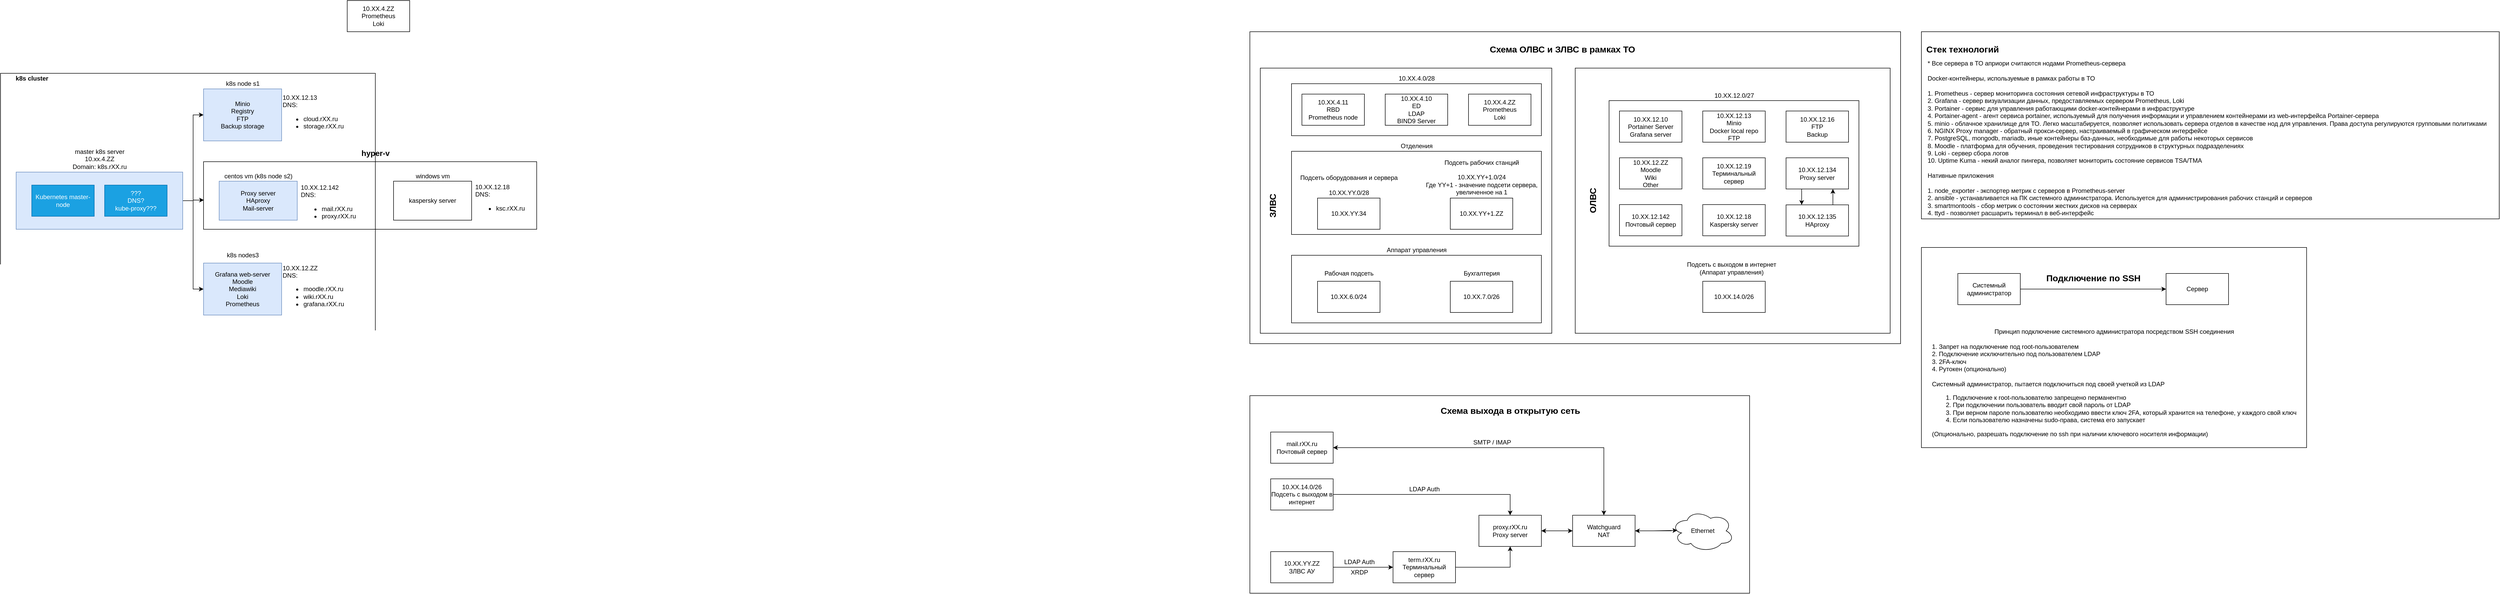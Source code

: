 <mxfile version="17.1.2" type="github"><diagram id="hnO_B0zx-DsHlRZp0Ka_" name="Page-1"><mxGraphModel dx="3718" dy="1823" grid="1" gridSize="10" guides="1" tooltips="1" connect="1" arrows="1" fold="1" page="1" pageScale="1" pageWidth="827" pageHeight="1169" math="0" shadow="0"><root><mxCell id="0"/><mxCell id="1" parent="0"/><mxCell id="t8HdPnM8Tn9yEyinlltw-42" value="" style="whiteSpace=wrap;html=1;" vertex="1" parent="1"><mxGeometry x="-2050" y="190" width="640" height="130" as="geometry"/></mxCell><mxCell id="t8HdPnM8Tn9yEyinlltw-24" value="" style="whiteSpace=wrap;html=1;" vertex="1" parent="1"><mxGeometry x="-2440" y="20" width="720" height="500" as="geometry"/></mxCell><mxCell id="t8HdPnM8Tn9yEyinlltw-35" style="edgeStyle=orthogonalEdgeStyle;rounded=0;orthogonalLoop=1;jettySize=auto;html=1;exitX=1;exitY=0.5;exitDx=0;exitDy=0;entryX=0;entryY=0.5;entryDx=0;entryDy=0;" edge="1" parent="1" source="t8HdPnM8Tn9yEyinlltw-33" target="t8HdPnM8Tn9yEyinlltw-17"><mxGeometry relative="1" as="geometry"/></mxCell><mxCell id="t8HdPnM8Tn9yEyinlltw-36" style="edgeStyle=orthogonalEdgeStyle;rounded=0;orthogonalLoop=1;jettySize=auto;html=1;exitX=1;exitY=0.5;exitDx=0;exitDy=0;entryX=0;entryY=0.5;entryDx=0;entryDy=0;" edge="1" parent="1" source="t8HdPnM8Tn9yEyinlltw-33" target="t8HdPnM8Tn9yEyinlltw-20"><mxGeometry relative="1" as="geometry"/></mxCell><mxCell id="t8HdPnM8Tn9yEyinlltw-53" style="edgeStyle=orthogonalEdgeStyle;rounded=0;orthogonalLoop=1;jettySize=auto;html=1;exitX=1;exitY=0.5;exitDx=0;exitDy=0;entryX=0.002;entryY=0.568;entryDx=0;entryDy=0;entryPerimeter=0;" edge="1" parent="1" source="t8HdPnM8Tn9yEyinlltw-33" target="t8HdPnM8Tn9yEyinlltw-51"><mxGeometry relative="1" as="geometry"/></mxCell><mxCell id="t8HdPnM8Tn9yEyinlltw-33" value="" style="whiteSpace=wrap;html=1;fillColor=#dae8fc;strokeColor=#6c8ebf;" vertex="1" parent="1"><mxGeometry x="-2410" y="210" width="320" height="110" as="geometry"/></mxCell><mxCell id="BzZdW1I2RnGnPLFo2h76-90" value="" style="whiteSpace=wrap;html=1;fontSize=12;" parent="1" vertex="1"><mxGeometry x="1250" y="355" width="740" height="385" as="geometry"/></mxCell><mxCell id="BzZdW1I2RnGnPLFo2h76-81" value="" style="whiteSpace=wrap;html=1;fontSize=12;" parent="1" vertex="1"><mxGeometry x="1250" y="-60" width="1110" height="360" as="geometry"/></mxCell><mxCell id="BzZdW1I2RnGnPLFo2h76-76" value="" style="rounded=0;whiteSpace=wrap;html=1;fontSize=12;" parent="1" vertex="1"><mxGeometry x="-40" y="640" width="960" height="380" as="geometry"/></mxCell><mxCell id="BzZdW1I2RnGnPLFo2h76-42" value="" style="whiteSpace=wrap;html=1;fontSize=17;" parent="1" vertex="1"><mxGeometry x="-40" y="-60" width="1250" height="600" as="geometry"/></mxCell><mxCell id="BzZdW1I2RnGnPLFo2h76-40" value="" style="whiteSpace=wrap;html=1;fontSize=17;" parent="1" vertex="1"><mxGeometry x="585" y="10" width="605" height="510" as="geometry"/></mxCell><mxCell id="BzZdW1I2RnGnPLFo2h76-25" value="" style="whiteSpace=wrap;html=1;" parent="1" vertex="1"><mxGeometry x="-20" y="10" width="560" height="510" as="geometry"/></mxCell><mxCell id="BzZdW1I2RnGnPLFo2h76-21" value="" style="whiteSpace=wrap;html=1;" parent="1" vertex="1"><mxGeometry x="40" y="170" width="480" height="160" as="geometry"/></mxCell><mxCell id="BzZdW1I2RnGnPLFo2h76-16" value="" style="whiteSpace=wrap;html=1;" parent="1" vertex="1"><mxGeometry x="650" y="72.5" width="480" height="280" as="geometry"/></mxCell><mxCell id="BzZdW1I2RnGnPLFo2h76-3" value="" style="whiteSpace=wrap;html=1;" parent="1" vertex="1"><mxGeometry x="40" y="40" width="480" height="100" as="geometry"/></mxCell><mxCell id="BzZdW1I2RnGnPLFo2h76-4" value="&lt;div&gt;10.XX.4.11&lt;/div&gt;&lt;div&gt;RBD&lt;br&gt;Prometheus node&lt;br&gt;&lt;/div&gt;" style="whiteSpace=wrap;html=1;" parent="1" vertex="1"><mxGeometry x="60" y="60" width="120" height="60" as="geometry"/></mxCell><mxCell id="BzZdW1I2RnGnPLFo2h76-5" value="&lt;div&gt;10.XX.4.10&lt;/div&gt;&lt;div&gt;ED&lt;br&gt;LDAP&lt;br&gt;&lt;/div&gt;BIND9 Server" style="whiteSpace=wrap;html=1;" parent="1" vertex="1"><mxGeometry x="220" y="60" width="120" height="60" as="geometry"/></mxCell><mxCell id="BzZdW1I2RnGnPLFo2h76-6" value="&lt;div&gt;10.XX.4.ZZ&lt;/div&gt;&lt;div&gt;Prometheus&lt;br&gt;&lt;/div&gt;Loki" style="whiteSpace=wrap;html=1;" parent="1" vertex="1"><mxGeometry x="380" y="60" width="120" height="60" as="geometry"/></mxCell><mxCell id="BzZdW1I2RnGnPLFo2h76-8" value="10.XX.12.13&lt;br&gt;Minio&lt;br&gt;Docker local repo&lt;br&gt;FTP" style="whiteSpace=wrap;html=1;" parent="1" vertex="1"><mxGeometry x="830" y="92.5" width="120" height="60" as="geometry"/></mxCell><mxCell id="BzZdW1I2RnGnPLFo2h76-9" value="10.XX.12.10&lt;br&gt;Portainer Server&lt;br&gt;Grafana server" style="whiteSpace=wrap;html=1;" parent="1" vertex="1"><mxGeometry x="670" y="92.5" width="120" height="60" as="geometry"/></mxCell><mxCell id="BzZdW1I2RnGnPLFo2h76-10" value="10.XX.12.19&lt;br&gt;Терминальный сервер" style="whiteSpace=wrap;html=1;" parent="1" vertex="1"><mxGeometry x="830" y="182.5" width="120" height="60" as="geometry"/></mxCell><mxCell id="BzZdW1I2RnGnPLFo2h76-92" style="edgeStyle=orthogonalEdgeStyle;rounded=0;orthogonalLoop=1;jettySize=auto;html=1;exitX=0.25;exitY=1;exitDx=0;exitDy=0;entryX=0.25;entryY=0;entryDx=0;entryDy=0;fontSize=12;" parent="1" source="BzZdW1I2RnGnPLFo2h76-11" target="BzZdW1I2RnGnPLFo2h76-91" edge="1"><mxGeometry relative="1" as="geometry"/></mxCell><mxCell id="BzZdW1I2RnGnPLFo2h76-11" value="10.XX.12.134&lt;br&gt;Proxy server" style="whiteSpace=wrap;html=1;" parent="1" vertex="1"><mxGeometry x="990" y="182.5" width="120" height="60" as="geometry"/></mxCell><mxCell id="BzZdW1I2RnGnPLFo2h76-12" value="10.XX.12.18&lt;br&gt;Kaspersky server" style="whiteSpace=wrap;html=1;" parent="1" vertex="1"><mxGeometry x="830" y="272.5" width="120" height="60" as="geometry"/></mxCell><mxCell id="BzZdW1I2RnGnPLFo2h76-13" value="10.XX.12.16&lt;br&gt;FTP&lt;br&gt;Backup" style="whiteSpace=wrap;html=1;" parent="1" vertex="1"><mxGeometry x="990" y="92.5" width="120" height="60" as="geometry"/></mxCell><mxCell id="BzZdW1I2RnGnPLFo2h76-14" value="10.XX.12.ZZ&lt;br&gt;Moodle&lt;br&gt;Wiki&lt;br&gt;Other" style="whiteSpace=wrap;html=1;" parent="1" vertex="1"><mxGeometry x="670" y="182.5" width="120" height="60" as="geometry"/></mxCell><mxCell id="BzZdW1I2RnGnPLFo2h76-15" value="10.XX.4.0/28" style="text;html=1;align=center;verticalAlign=middle;resizable=0;points=[];autosize=1;strokeColor=none;fillColor=none;" parent="1" vertex="1"><mxGeometry x="240" y="20" width="80" height="20" as="geometry"/></mxCell><mxCell id="BzZdW1I2RnGnPLFo2h76-17" value="10.XX.12.0/27" style="text;html=1;align=center;verticalAlign=middle;resizable=0;points=[];autosize=1;strokeColor=none;fillColor=none;" parent="1" vertex="1"><mxGeometry x="845" y="52.5" width="90" height="20" as="geometry"/></mxCell><mxCell id="BzZdW1I2RnGnPLFo2h76-19" value="10.XX.YY.34" style="whiteSpace=wrap;html=1;" parent="1" vertex="1"><mxGeometry x="90" y="260" width="120" height="60" as="geometry"/></mxCell><mxCell id="BzZdW1I2RnGnPLFo2h76-20" value="10.XX.YY+1.ZZ" style="whiteSpace=wrap;html=1;" parent="1" vertex="1"><mxGeometry x="345" y="260" width="120" height="60" as="geometry"/></mxCell><mxCell id="BzZdW1I2RnGnPLFo2h76-22" value="Подсеть оборудования и сервера&lt;br&gt;&lt;br&gt;10.XX.YY.0/28" style="text;html=1;align=center;verticalAlign=middle;resizable=0;points=[];autosize=1;strokeColor=none;fillColor=none;" parent="1" vertex="1"><mxGeometry x="50" y="210" width="200" height="50" as="geometry"/></mxCell><mxCell id="BzZdW1I2RnGnPLFo2h76-23" value="Подсеть рабочих станций&lt;br&gt;&lt;br&gt;10.XX.YY+1.0/24&lt;br&gt;Где YY+1 - значение подсети сервера, &lt;br&gt;увеличенное на 1" style="text;html=1;align=center;verticalAlign=middle;resizable=0;points=[];autosize=1;strokeColor=none;fillColor=none;" parent="1" vertex="1"><mxGeometry x="290" y="180" width="230" height="80" as="geometry"/></mxCell><mxCell id="BzZdW1I2RnGnPLFo2h76-26" value="ЗЛВС" style="text;html=1;align=center;verticalAlign=middle;resizable=0;points=[];autosize=1;strokeColor=none;fillColor=none;rotation=-90;fontSize=17;fontStyle=1" parent="1" vertex="1"><mxGeometry x="-25" y="260" width="60" height="30" as="geometry"/></mxCell><mxCell id="BzZdW1I2RnGnPLFo2h76-28" value="&lt;div&gt;Отделения&lt;/div&gt;" style="text;html=1;align=center;verticalAlign=middle;resizable=0;points=[];autosize=1;strokeColor=none;fillColor=none;" parent="1" vertex="1"><mxGeometry x="240" y="150" width="80" height="20" as="geometry"/></mxCell><mxCell id="BzZdW1I2RnGnPLFo2h76-29" value="" style="whiteSpace=wrap;html=1;" parent="1" vertex="1"><mxGeometry x="40" y="370" width="480" height="130" as="geometry"/></mxCell><mxCell id="BzZdW1I2RnGnPLFo2h76-30" value="10.XX.6.0/24" style="whiteSpace=wrap;html=1;" parent="1" vertex="1"><mxGeometry x="90" y="420" width="120" height="60" as="geometry"/></mxCell><mxCell id="BzZdW1I2RnGnPLFo2h76-31" value="10.XX.7.0/26" style="whiteSpace=wrap;html=1;" parent="1" vertex="1"><mxGeometry x="345" y="420" width="120" height="60" as="geometry"/></mxCell><mxCell id="BzZdW1I2RnGnPLFo2h76-33" value="10.XX.12.142&lt;br&gt;Почтовый сервер" style="whiteSpace=wrap;html=1;" parent="1" vertex="1"><mxGeometry x="670" y="272.5" width="120" height="60" as="geometry"/></mxCell><mxCell id="BzZdW1I2RnGnPLFo2h76-34" value="10.XX.14.0/26" style="whiteSpace=wrap;html=1;" parent="1" vertex="1"><mxGeometry x="830" y="420" width="120" height="60" as="geometry"/></mxCell><mxCell id="BzZdW1I2RnGnPLFo2h76-35" value="Рабочая подсеть" style="text;html=1;align=center;verticalAlign=middle;resizable=0;points=[];autosize=1;strokeColor=none;fillColor=none;" parent="1" vertex="1"><mxGeometry x="95" y="395" width="110" height="20" as="geometry"/></mxCell><mxCell id="BzZdW1I2RnGnPLFo2h76-36" value="Бухгалтерия" style="text;html=1;align=center;verticalAlign=middle;resizable=0;points=[];autosize=1;strokeColor=none;fillColor=none;" parent="1" vertex="1"><mxGeometry x="365" y="395" width="80" height="20" as="geometry"/></mxCell><mxCell id="BzZdW1I2RnGnPLFo2h76-37" value="Подсеть с выходом в интернет &lt;br&gt;(Аппарат управления)" style="text;html=1;align=center;verticalAlign=middle;resizable=0;points=[];autosize=1;strokeColor=none;fillColor=none;" parent="1" vertex="1"><mxGeometry x="790" y="380" width="190" height="30" as="geometry"/></mxCell><mxCell id="BzZdW1I2RnGnPLFo2h76-38" value="Аппарат управления" style="text;html=1;align=center;verticalAlign=middle;resizable=0;points=[];autosize=1;strokeColor=none;fillColor=none;" parent="1" vertex="1"><mxGeometry x="215" y="350" width="130" height="20" as="geometry"/></mxCell><mxCell id="BzZdW1I2RnGnPLFo2h76-41" value="ОЛВС" style="text;html=1;align=center;verticalAlign=middle;resizable=0;points=[];autosize=1;strokeColor=none;fillColor=none;rotation=-90;fontSize=17;fontStyle=1" parent="1" vertex="1"><mxGeometry x="585" y="250" width="70" height="30" as="geometry"/></mxCell><mxCell id="BzZdW1I2RnGnPLFo2h76-43" value="&lt;b&gt;Схема ОЛВС и ЗЛВС в рамках ТО&lt;/b&gt;" style="text;html=1;align=center;verticalAlign=middle;resizable=0;points=[];autosize=1;strokeColor=none;fillColor=none;fontSize=17;" parent="1" vertex="1"><mxGeometry x="410" y="-40" width="300" height="30" as="geometry"/></mxCell><mxCell id="BzZdW1I2RnGnPLFo2h76-67" style="edgeStyle=orthogonalEdgeStyle;rounded=0;orthogonalLoop=1;jettySize=auto;html=1;entryX=0.5;entryY=0;entryDx=0;entryDy=0;fontSize=12;" parent="1" source="BzZdW1I2RnGnPLFo2h76-48" target="BzZdW1I2RnGnPLFo2h76-51" edge="1"><mxGeometry relative="1" as="geometry"/></mxCell><mxCell id="BzZdW1I2RnGnPLFo2h76-48" value="10.XX.14.0/26&lt;br&gt;Подсеть с выходом в интернет" style="whiteSpace=wrap;html=1;" parent="1" vertex="1"><mxGeometry y="800" width="120" height="60" as="geometry"/></mxCell><mxCell id="BzZdW1I2RnGnPLFo2h76-68" style="edgeStyle=orthogonalEdgeStyle;rounded=0;orthogonalLoop=1;jettySize=auto;html=1;entryX=0.5;entryY=1;entryDx=0;entryDy=0;fontSize=12;" parent="1" source="BzZdW1I2RnGnPLFo2h76-49" target="BzZdW1I2RnGnPLFo2h76-51" edge="1"><mxGeometry relative="1" as="geometry"/></mxCell><mxCell id="BzZdW1I2RnGnPLFo2h76-49" value="term.rXX.ru&lt;br&gt;Терминальный сервер" style="whiteSpace=wrap;html=1;" parent="1" vertex="1"><mxGeometry x="235" y="940" width="120" height="60" as="geometry"/></mxCell><mxCell id="BzZdW1I2RnGnPLFo2h76-69" style="edgeStyle=orthogonalEdgeStyle;rounded=0;orthogonalLoop=1;jettySize=auto;html=1;entryX=0;entryY=0.5;entryDx=0;entryDy=0;fontSize=12;" parent="1" source="BzZdW1I2RnGnPLFo2h76-51" target="BzZdW1I2RnGnPLFo2h76-57" edge="1"><mxGeometry relative="1" as="geometry"/></mxCell><mxCell id="BzZdW1I2RnGnPLFo2h76-51" value="proxy.rXX.ru&lt;br&gt;Proxy server" style="whiteSpace=wrap;html=1;" parent="1" vertex="1"><mxGeometry x="400" y="870" width="120" height="60" as="geometry"/></mxCell><mxCell id="BzZdW1I2RnGnPLFo2h76-70" style="edgeStyle=orthogonalEdgeStyle;rounded=0;orthogonalLoop=1;jettySize=auto;html=1;entryX=0.5;entryY=0;entryDx=0;entryDy=0;fontSize=12;" parent="1" source="BzZdW1I2RnGnPLFo2h76-52" target="BzZdW1I2RnGnPLFo2h76-57" edge="1"><mxGeometry relative="1" as="geometry"/></mxCell><mxCell id="BzZdW1I2RnGnPLFo2h76-52" value="mail.rXX.ru&lt;br&gt;Почтовый сервер" style="whiteSpace=wrap;html=1;" parent="1" vertex="1"><mxGeometry y="710" width="120" height="60" as="geometry"/></mxCell><mxCell id="BzZdW1I2RnGnPLFo2h76-63" style="edgeStyle=orthogonalEdgeStyle;rounded=0;orthogonalLoop=1;jettySize=auto;html=1;fontSize=12;" parent="1" source="BzZdW1I2RnGnPLFo2h76-53" edge="1"><mxGeometry relative="1" as="geometry"><mxPoint x="700" y="900" as="targetPoint"/></mxGeometry></mxCell><mxCell id="BzZdW1I2RnGnPLFo2h76-53" value="&lt;div&gt;Ethernet&lt;/div&gt;" style="ellipse;shape=cloud;whiteSpace=wrap;html=1;fontSize=12;" parent="1" vertex="1"><mxGeometry x="770" y="860" width="120" height="80" as="geometry"/></mxCell><mxCell id="BzZdW1I2RnGnPLFo2h76-62" style="edgeStyle=orthogonalEdgeStyle;rounded=0;orthogonalLoop=1;jettySize=auto;html=1;exitX=1;exitY=0.5;exitDx=0;exitDy=0;entryX=0.092;entryY=0.49;entryDx=0;entryDy=0;entryPerimeter=0;fontSize=12;" parent="1" source="BzZdW1I2RnGnPLFo2h76-57" target="BzZdW1I2RnGnPLFo2h76-53" edge="1"><mxGeometry relative="1" as="geometry"/></mxCell><mxCell id="BzZdW1I2RnGnPLFo2h76-71" style="edgeStyle=orthogonalEdgeStyle;rounded=0;orthogonalLoop=1;jettySize=auto;html=1;exitX=0.5;exitY=0;exitDx=0;exitDy=0;entryX=1;entryY=0.5;entryDx=0;entryDy=0;fontSize=12;" parent="1" source="BzZdW1I2RnGnPLFo2h76-57" target="BzZdW1I2RnGnPLFo2h76-52" edge="1"><mxGeometry relative="1" as="geometry"/></mxCell><mxCell id="BzZdW1I2RnGnPLFo2h76-74" style="edgeStyle=orthogonalEdgeStyle;rounded=0;orthogonalLoop=1;jettySize=auto;html=1;entryX=1;entryY=0.5;entryDx=0;entryDy=0;fontSize=12;" parent="1" source="BzZdW1I2RnGnPLFo2h76-57" target="BzZdW1I2RnGnPLFo2h76-51" edge="1"><mxGeometry relative="1" as="geometry"/></mxCell><mxCell id="BzZdW1I2RnGnPLFo2h76-57" value="Watchguard&lt;br&gt;NAT" style="whiteSpace=wrap;html=1;fontSize=12;" parent="1" vertex="1"><mxGeometry x="580" y="870" width="120" height="60" as="geometry"/></mxCell><mxCell id="BzZdW1I2RnGnPLFo2h76-65" style="edgeStyle=orthogonalEdgeStyle;rounded=0;orthogonalLoop=1;jettySize=auto;html=1;entryX=0;entryY=0.5;entryDx=0;entryDy=0;fontSize=12;" parent="1" source="BzZdW1I2RnGnPLFo2h76-64" target="BzZdW1I2RnGnPLFo2h76-49" edge="1"><mxGeometry relative="1" as="geometry"/></mxCell><mxCell id="BzZdW1I2RnGnPLFo2h76-64" value="10.XX.YY.ZZ&lt;br&gt;ЗЛВС АУ" style="whiteSpace=wrap;html=1;fontSize=12;" parent="1" vertex="1"><mxGeometry y="940" width="120" height="60" as="geometry"/></mxCell><mxCell id="BzZdW1I2RnGnPLFo2h76-66" value="LDAP Auth" style="text;html=1;align=center;verticalAlign=middle;resizable=0;points=[];autosize=1;strokeColor=none;fillColor=none;fontSize=12;" parent="1" vertex="1"><mxGeometry x="135" y="950" width="70" height="20" as="geometry"/></mxCell><mxCell id="BzZdW1I2RnGnPLFo2h76-72" value="LDAP Auth" style="text;html=1;align=center;verticalAlign=middle;resizable=0;points=[];autosize=1;strokeColor=none;fillColor=none;fontSize=12;" parent="1" vertex="1"><mxGeometry x="260" y="810" width="70" height="20" as="geometry"/></mxCell><mxCell id="BzZdW1I2RnGnPLFo2h76-75" value="XRDP" style="text;html=1;align=center;verticalAlign=middle;resizable=0;points=[];autosize=1;strokeColor=none;fillColor=none;fontSize=12;" parent="1" vertex="1"><mxGeometry x="145" y="970" width="50" height="20" as="geometry"/></mxCell><mxCell id="BzZdW1I2RnGnPLFo2h76-77" value="&lt;b&gt;&lt;font style=&quot;font-size: 17px&quot;&gt;Схема выхода в открытую сеть&lt;/font&gt;&lt;/b&gt;" style="text;html=1;align=center;verticalAlign=middle;resizable=0;points=[];autosize=1;strokeColor=none;fillColor=none;fontSize=12;" parent="1" vertex="1"><mxGeometry x="320" y="660" width="280" height="20" as="geometry"/></mxCell><mxCell id="BzZdW1I2RnGnPLFo2h76-78" value="SMTP / IMAP" style="text;html=1;align=center;verticalAlign=middle;resizable=0;points=[];autosize=1;strokeColor=none;fillColor=none;fontSize=12;" parent="1" vertex="1"><mxGeometry x="380" y="720" width="90" height="20" as="geometry"/></mxCell><mxCell id="BzZdW1I2RnGnPLFo2h76-79" value="&lt;div align=&quot;left&quot;&gt;* Все сервера в ТО априори считаются нодами Prometheus-сервера&lt;br&gt;&lt;br&gt;Docker-контейнеры, используемые в рамках работы в TO&lt;br&gt;&lt;br&gt;1. Prometheus - сервер мониторинга состояния сетевой инфраструктуры в ТО&lt;br&gt;2. Grafana - сервер визуализации данных, предоставляемых сервером Prometheus, Loki&lt;br&gt;3. Portainer - сервис для управления работающими docker-контейнерами в инфраструктуре&lt;br&gt;4. Portainer-agent - агент сервиса portainer, используемый для получения информации и управлением контейнерами из web-интерфейса Portainer-сервера&lt;br&gt;5. minio - облачное хранилище для ТО. Легко масштабируется, позволяет использовать сервера отделов в качестве нод для управления. Права доступа регулируются групповыми политиками&lt;br&gt;6. NGINX Proxy manager - обратный прокси-сервер, настраиваемый в графическом интерфейсе&lt;br&gt;7. PostgreSQL, mongodb, mariadb, иные контейнеры баз-данных, необходимые для работы некоторых сервисов&lt;br&gt;8. Moodle - платформа для обучения, проведения тестирования сотрудников в структурных подразделениях&lt;br&gt;9. Loki - сервер сбора логов&lt;br&gt;10. Uptime Kuma - некий аналог пингера, позволяет мониторить состояние сервисов TSA/TMA &lt;br&gt;&lt;br&gt;Нативные приложения&lt;br&gt;&lt;br&gt;1. node_exporter - экспортер метрик с серверов в Prometheus-server&lt;br&gt;2. ansible - устанавливается на ПК системного администратора. Используется для администрирования рабочих станций и серверов&lt;br&gt;3. smartmontools - сбор метрик о состоянии жестких дисков на серверах&lt;br&gt;4. ttyd - позволяет расшарить терминал в веб-интерфейс&lt;br&gt;&lt;/div&gt;" style="text;html=1;align=left;verticalAlign=middle;resizable=0;points=[];autosize=1;strokeColor=none;fillColor=none;fontSize=12;" parent="1" vertex="1"><mxGeometry x="1260" y="-5" width="1090" height="300" as="geometry"/></mxCell><mxCell id="BzZdW1I2RnGnPLFo2h76-82" value="&lt;div align=&quot;left&quot;&gt;&lt;b&gt;Стек технологий&lt;/b&gt;&lt;br&gt;&lt;/div&gt;" style="text;html=1;align=right;verticalAlign=middle;resizable=0;points=[];autosize=1;strokeColor=none;fillColor=none;fontSize=17;labelPosition=left;verticalLabelPosition=middle;" parent="1" vertex="1"><mxGeometry x="1400" y="-40" width="160" height="30" as="geometry"/></mxCell><mxCell id="BzZdW1I2RnGnPLFo2h76-86" style="edgeStyle=orthogonalEdgeStyle;rounded=0;orthogonalLoop=1;jettySize=auto;html=1;entryX=0;entryY=0.5;entryDx=0;entryDy=0;fontSize=12;" parent="1" source="BzZdW1I2RnGnPLFo2h76-83" target="BzZdW1I2RnGnPLFo2h76-84" edge="1"><mxGeometry relative="1" as="geometry"/></mxCell><mxCell id="BzZdW1I2RnGnPLFo2h76-83" value="Системный администратор" style="whiteSpace=wrap;html=1;fontSize=12;" parent="1" vertex="1"><mxGeometry x="1320" y="405" width="120" height="60" as="geometry"/></mxCell><mxCell id="BzZdW1I2RnGnPLFo2h76-84" value="Сервер" style="whiteSpace=wrap;html=1;fontSize=12;" parent="1" vertex="1"><mxGeometry x="1720" y="405" width="120" height="60" as="geometry"/></mxCell><mxCell id="BzZdW1I2RnGnPLFo2h76-87" value="&lt;b&gt;&lt;font style=&quot;font-size: 17px&quot;&gt;Подключение по SSH&lt;/font&gt;&lt;/b&gt;" style="text;html=1;align=center;verticalAlign=middle;resizable=0;points=[];autosize=1;strokeColor=none;fillColor=none;fontSize=12;" parent="1" vertex="1"><mxGeometry x="1480" y="405" width="200" height="20" as="geometry"/></mxCell><mxCell id="BzZdW1I2RnGnPLFo2h76-88" value="Принцип подключение системного администратора посредством SSH соединения&lt;br&gt;&lt;div align=&quot;left&quot;&gt;&lt;br&gt;1. Запрет на подключение под root-пользователем&lt;br&gt;2. Подключение исключительно под пользователем LDAP&lt;br&gt;3. 2FA-ключ&lt;br&gt;4. Рутокен (опционально)&lt;br&gt;&lt;br&gt;Системный администратор, пытается подключиться под своей учеткой из LDAP&lt;br&gt;&lt;ol&gt;&lt;li&gt;Подключение к root-пользователю запрещено перманентно&lt;/li&gt;&lt;li&gt;При подключении пользователь вводит свой пароль от LDAP&lt;br&gt;&lt;/li&gt;&lt;li&gt;При верном пароле пользователю необходимо ввести ключ 2FA, который хранится на телефоне, у каждого свой ключ&lt;/li&gt;&lt;li&gt;Если пользователю назначены sudo-права, система его запускает&lt;/li&gt;&lt;/ol&gt;(Опционально, разрешать подключение по ssh при наличии ключевого носителя информации)&lt;br&gt;&lt;/div&gt;" style="text;html=1;align=center;verticalAlign=middle;resizable=0;points=[];autosize=1;strokeColor=none;fillColor=none;fontSize=12;" parent="1" vertex="1"><mxGeometry x="1260" y="510" width="720" height="210" as="geometry"/></mxCell><mxCell id="BzZdW1I2RnGnPLFo2h76-93" style="edgeStyle=orthogonalEdgeStyle;rounded=0;orthogonalLoop=1;jettySize=auto;html=1;exitX=0.75;exitY=0;exitDx=0;exitDy=0;entryX=0.75;entryY=1;entryDx=0;entryDy=0;fontSize=12;" parent="1" source="BzZdW1I2RnGnPLFo2h76-91" target="BzZdW1I2RnGnPLFo2h76-11" edge="1"><mxGeometry relative="1" as="geometry"/></mxCell><mxCell id="BzZdW1I2RnGnPLFo2h76-91" value="&lt;div style=&quot;font-size: 12px&quot;&gt;&lt;font style=&quot;font-size: 12px&quot;&gt;10.XX.12.135&lt;/font&gt;&lt;/div&gt;&lt;div style=&quot;font-size: 12px&quot;&gt;&lt;font style=&quot;font-size: 12px&quot;&gt;HAproxy&lt;br&gt;&lt;/font&gt;&lt;/div&gt;" style="rounded=0;whiteSpace=wrap;html=1;fontSize=17;" parent="1" vertex="1"><mxGeometry x="990" y="273" width="120" height="60" as="geometry"/></mxCell><mxCell id="t8HdPnM8Tn9yEyinlltw-15" value="&lt;div&gt;10.XX.4.ZZ&lt;/div&gt;&lt;div&gt;Prometheus&lt;br&gt;&lt;/div&gt;Loki" style="whiteSpace=wrap;html=1;" vertex="1" parent="1"><mxGeometry x="-1774" y="-120" width="120" height="60" as="geometry"/></mxCell><mxCell id="t8HdPnM8Tn9yEyinlltw-16" value="&lt;div&gt;Kubernetes master-node&lt;/div&gt;" style="whiteSpace=wrap;html=1;fillColor=#1ba1e2;fontColor=#ffffff;strokeColor=#006EAF;" vertex="1" parent="1"><mxGeometry x="-2380" y="235" width="120" height="60" as="geometry"/></mxCell><mxCell id="t8HdPnM8Tn9yEyinlltw-17" value="Minio&lt;br&gt;Registry&lt;br&gt;FTP&lt;br&gt;Backup storage" style="whiteSpace=wrap;html=1;fillColor=#dae8fc;strokeColor=#6c8ebf;" vertex="1" parent="1"><mxGeometry x="-2050" y="50" width="150" height="100" as="geometry"/></mxCell><mxCell id="t8HdPnM8Tn9yEyinlltw-20" value="&lt;div&gt;Grafana web-server&lt;/div&gt;&lt;div&gt;Moodle&lt;/div&gt;&lt;div&gt;Mediawiki&lt;/div&gt;&lt;div&gt;Loki&lt;/div&gt;&lt;div&gt;Prometheus&lt;br&gt;&lt;/div&gt;" style="whiteSpace=wrap;html=1;fillColor=#dae8fc;strokeColor=#6c8ebf;" vertex="1" parent="1"><mxGeometry x="-2050" y="385" width="150" height="100" as="geometry"/></mxCell><mxCell id="t8HdPnM8Tn9yEyinlltw-25" value="k8s cluster" style="text;html=1;align=center;verticalAlign=middle;resizable=0;points=[];autosize=1;strokeColor=none;fillColor=none;fontStyle=1" vertex="1" parent="1"><mxGeometry x="-2420" y="20" width="80" height="20" as="geometry"/></mxCell><mxCell id="t8HdPnM8Tn9yEyinlltw-28" value="???&lt;br&gt;DNS?&lt;br&gt;kube-proxy???&lt;br&gt;" style="whiteSpace=wrap;html=1;fillColor=#1ba1e2;fontColor=#ffffff;strokeColor=#006EAF;" vertex="1" parent="1"><mxGeometry x="-2240" y="235" width="120" height="60" as="geometry"/></mxCell><mxCell id="t8HdPnM8Tn9yEyinlltw-37" value="master k8s server&lt;br&gt;10.xx.4.ZZ&lt;br&gt;Domain: k8s.rXX.ru" style="text;html=1;align=center;verticalAlign=middle;resizable=0;points=[];autosize=1;strokeColor=none;fillColor=none;" vertex="1" parent="1"><mxGeometry x="-2310" y="160" width="120" height="50" as="geometry"/></mxCell><mxCell id="t8HdPnM8Tn9yEyinlltw-38" value="k8s node s1" style="text;html=1;align=center;verticalAlign=middle;resizable=0;points=[];autosize=1;strokeColor=none;fillColor=none;" vertex="1" parent="1"><mxGeometry x="-2015" y="30" width="80" height="20" as="geometry"/></mxCell><mxCell id="t8HdPnM8Tn9yEyinlltw-51" value="" style="whiteSpace=wrap;html=1;labelBackgroundColor=none;" vertex="1" parent="1"><mxGeometry x="-2050" y="190" width="330" height="130" as="geometry"/></mxCell><mxCell id="t8HdPnM8Tn9yEyinlltw-40" value="k8s nodes3" style="text;html=1;align=center;verticalAlign=middle;resizable=0;points=[];autosize=1;strokeColor=none;fillColor=none;" vertex="1" parent="1"><mxGeometry x="-2015" y="360" width="80" height="20" as="geometry"/></mxCell><mxCell id="t8HdPnM8Tn9yEyinlltw-41" value="kaspersky server" style="whiteSpace=wrap;html=1;labelBackgroundColor=none;" vertex="1" parent="1"><mxGeometry x="-1685" y="227.5" width="150" height="75" as="geometry"/></mxCell><mxCell id="t8HdPnM8Tn9yEyinlltw-43" value="&lt;div style=&quot;font-size: 15px;&quot;&gt;hyper-v&lt;/div&gt;" style="text;html=1;align=center;verticalAlign=middle;resizable=0;points=[];autosize=1;strokeColor=none;fillColor=none;fontStyle=1;fontSize=15;" vertex="1" parent="1"><mxGeometry x="-1755" y="162.5" width="70" height="20" as="geometry"/></mxCell><mxCell id="t8HdPnM8Tn9yEyinlltw-45" value="windows vm" style="text;html=1;align=center;verticalAlign=middle;resizable=0;points=[];autosize=1;strokeColor=none;fillColor=none;" vertex="1" parent="1"><mxGeometry x="-1650" y="207.5" width="80" height="20" as="geometry"/></mxCell><mxCell id="t8HdPnM8Tn9yEyinlltw-46" value="&lt;div align=&quot;left&quot;&gt;10.XX.12.13&lt;br&gt;DNS: &lt;br&gt;&lt;ul&gt;&lt;li&gt;cloud.rXX.ru&lt;/li&gt;&lt;li&gt;storage.rXX.ru&lt;/li&gt;&lt;/ul&gt;&lt;/div&gt;" style="text;html=1;align=left;verticalAlign=middle;resizable=0;points=[];autosize=1;strokeColor=none;fillColor=none;rotation=0;" vertex="1" parent="1"><mxGeometry x="-1900" y="55" width="130" height="90" as="geometry"/></mxCell><mxCell id="t8HdPnM8Tn9yEyinlltw-47" value="&lt;div align=&quot;left&quot;&gt;10.XX.12.142&lt;br&gt;DNS:&lt;br&gt;&lt;ul&gt;&lt;li&gt;mail.rXX.ru&lt;/li&gt;&lt;li&gt;proxy.rXX.ru&lt;/li&gt;&lt;/ul&gt;&lt;/div&gt;" style="text;html=1;align=left;verticalAlign=middle;resizable=0;points=[];autosize=1;strokeColor=none;fillColor=none;" vertex="1" parent="1"><mxGeometry x="-1865" y="227.5" width="120" height="90" as="geometry"/></mxCell><mxCell id="t8HdPnM8Tn9yEyinlltw-48" value="&lt;div align=&quot;left&quot;&gt;10.XX.12.18&lt;br&gt;DNS: &lt;br&gt;&lt;ul&gt;&lt;li&gt;ksc.rXX.ru&lt;/li&gt;&lt;/ul&gt;&lt;/div&gt;" style="text;html=1;align=left;verticalAlign=middle;resizable=0;points=[];autosize=1;strokeColor=none;fillColor=none;" vertex="1" parent="1"><mxGeometry x="-1530" y="230" width="110" height="70" as="geometry"/></mxCell><mxCell id="t8HdPnM8Tn9yEyinlltw-50" value="&lt;div align=&quot;left&quot;&gt;10.XX.12.ZZ&lt;br&gt;DNS:&lt;br&gt;&lt;ul&gt;&lt;li&gt;moodle.rXX.ru&lt;/li&gt;&lt;li&gt;wiki.rXX.ru&lt;/li&gt;&lt;li&gt;grafana.rXX.ru&lt;/li&gt;&lt;/ul&gt;&lt;/div&gt;" style="text;html=1;align=left;verticalAlign=middle;resizable=0;points=[];autosize=1;strokeColor=none;fillColor=none;" vertex="1" parent="1"><mxGeometry x="-1900" y="385" width="130" height="100" as="geometry"/></mxCell><mxCell id="t8HdPnM8Tn9yEyinlltw-18" value="&lt;div&gt;Proxy server&lt;/div&gt;&lt;div&gt;HAproxy&lt;/div&gt;&lt;div&gt;Mail-server&lt;br&gt;&lt;/div&gt;" style="whiteSpace=wrap;html=1;fillColor=#dae8fc;strokeColor=#6c8ebf;" vertex="1" parent="1"><mxGeometry x="-2020" y="227.5" width="150" height="75" as="geometry"/></mxCell><mxCell id="t8HdPnM8Tn9yEyinlltw-39" value="centos vm (k8s node s2)" style="text;html=1;align=center;verticalAlign=middle;resizable=0;points=[];autosize=1;strokeColor=none;fillColor=none;" vertex="1" parent="1"><mxGeometry x="-2020" y="207.5" width="150" height="20" as="geometry"/></mxCell></root></mxGraphModel></diagram></mxfile>